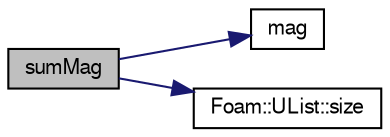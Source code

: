 digraph "sumMag"
{
  bgcolor="transparent";
  edge [fontname="FreeSans",fontsize="10",labelfontname="FreeSans",labelfontsize="10"];
  node [fontname="FreeSans",fontsize="10",shape=record];
  rankdir="LR";
  Node67196 [label="sumMag",height=0.2,width=0.4,color="black", fillcolor="grey75", style="filled", fontcolor="black"];
  Node67196 -> Node67197 [color="midnightblue",fontsize="10",style="solid",fontname="FreeSans"];
  Node67197 [label="mag",height=0.2,width=0.4,color="black",URL="$a21124.html#a929da2a3fdcf3dacbbe0487d3a330dae"];
  Node67196 -> Node67198 [color="midnightblue",fontsize="10",style="solid",fontname="FreeSans"];
  Node67198 [label="Foam::UList::size",height=0.2,width=0.4,color="black",URL="$a25698.html#a47b3bf30da1eb3ab8076b5fbe00e0494",tooltip="Return the number of elements in the UList. "];
}
